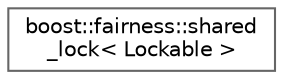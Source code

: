 digraph "Graphical Class Hierarchy"
{
 // LATEX_PDF_SIZE
  bgcolor="transparent";
  edge [fontname=Helvetica,fontsize=10,labelfontname=Helvetica,labelfontsize=10];
  node [fontname=Helvetica,fontsize=10,shape=box,height=0.2,width=0.4];
  rankdir="LR";
  Node0 [id="Node000000",label="boost::fairness::shared\l_lock\< Lockable \>",height=0.2,width=0.4,color="grey40", fillcolor="white", style="filled",URL="$classboost_1_1fairness_1_1shared__lock.html",tooltip="The class shared_lock is a general-purpose shared mutex ownership wrapper allowing deferred locking,..."];
}
